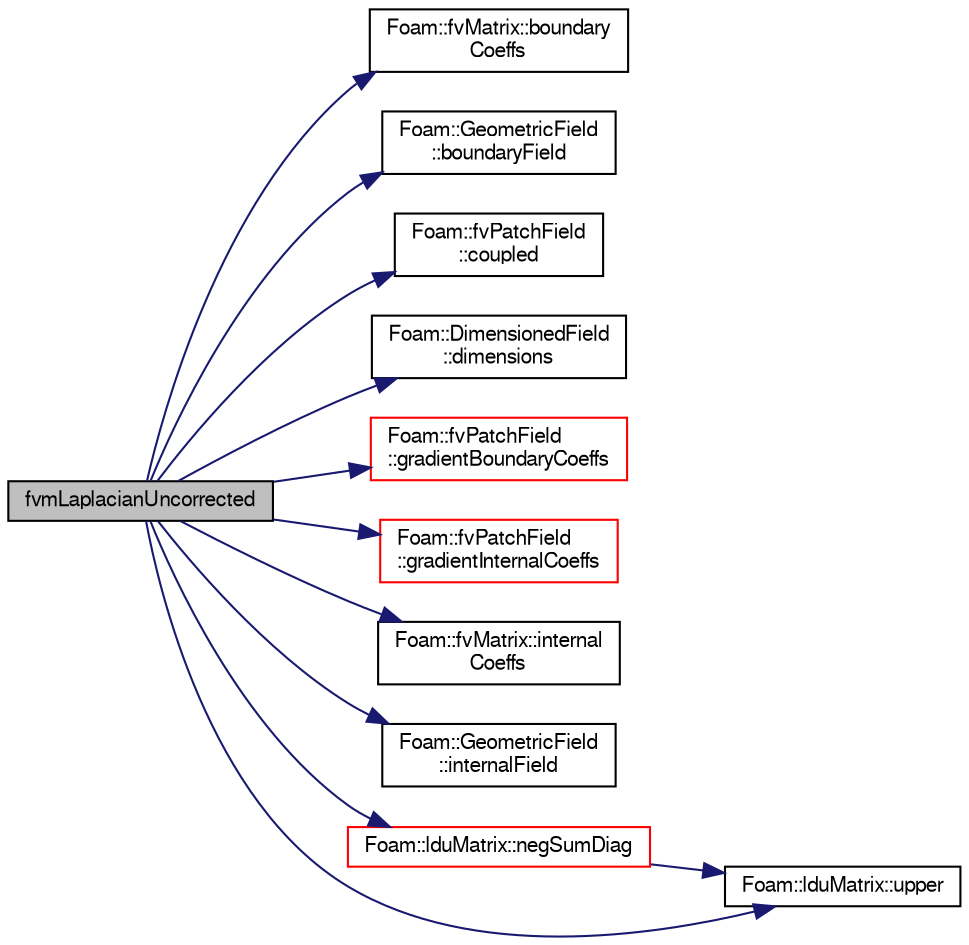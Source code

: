 digraph "fvmLaplacianUncorrected"
{
  bgcolor="transparent";
  edge [fontname="FreeSans",fontsize="10",labelfontname="FreeSans",labelfontsize="10"];
  node [fontname="FreeSans",fontsize="10",shape=record];
  rankdir="LR";
  Node1 [label="fvmLaplacianUncorrected",height=0.2,width=0.4,color="black", fillcolor="grey75", style="filled" fontcolor="black"];
  Node1 -> Node2 [color="midnightblue",fontsize="10",style="solid",fontname="FreeSans"];
  Node2 [label="Foam::fvMatrix::boundary\lCoeffs",height=0.2,width=0.4,color="black",URL="$a00850.html#a7afb1e50a188e5984f79504d63486d71",tooltip="fvBoundary scalar field containing pseudo-matrix coeffs "];
  Node1 -> Node3 [color="midnightblue",fontsize="10",style="solid",fontname="FreeSans"];
  Node3 [label="Foam::GeometricField\l::boundaryField",height=0.2,width=0.4,color="black",URL="$a00896.html#a3c6c1a789b48ea0c5e8bff64f9c14f2d",tooltip="Return reference to GeometricBoundaryField. "];
  Node1 -> Node4 [color="midnightblue",fontsize="10",style="solid",fontname="FreeSans"];
  Node4 [label="Foam::fvPatchField\l::coupled",height=0.2,width=0.4,color="black",URL="$a00861.html#acffd678e538fc569f301aacdb4f019b7",tooltip="Return true if this patch field is coupled. "];
  Node1 -> Node5 [color="midnightblue",fontsize="10",style="solid",fontname="FreeSans"];
  Node5 [label="Foam::DimensionedField\l::dimensions",height=0.2,width=0.4,color="black",URL="$a00511.html#a6098093e7de06370342a85cfae8b31f5",tooltip="Return dimensions. "];
  Node1 -> Node6 [color="midnightblue",fontsize="10",style="solid",fontname="FreeSans"];
  Node6 [label="Foam::fvPatchField\l::gradientBoundaryCoeffs",height=0.2,width=0.4,color="red",URL="$a00861.html#ac8b62beb35da92f57c686d9d7997ebcd",tooltip="Return the matrix source coefficients corresponding to the. "];
  Node1 -> Node7 [color="midnightblue",fontsize="10",style="solid",fontname="FreeSans"];
  Node7 [label="Foam::fvPatchField\l::gradientInternalCoeffs",height=0.2,width=0.4,color="red",URL="$a00861.html#a824eb17afcc38ad17a146e8e18ffde22",tooltip="Return the matrix diagonal coefficients corresponding to the. "];
  Node1 -> Node8 [color="midnightblue",fontsize="10",style="solid",fontname="FreeSans"];
  Node8 [label="Foam::fvMatrix::internal\lCoeffs",height=0.2,width=0.4,color="black",URL="$a00850.html#a70f63c0b305ac3c1b02423e6e5d28115",tooltip="fvBoundary scalar field containing pseudo-matrix coeffs "];
  Node1 -> Node9 [color="midnightblue",fontsize="10",style="solid",fontname="FreeSans"];
  Node9 [label="Foam::GeometricField\l::internalField",height=0.2,width=0.4,color="black",URL="$a00896.html#a9536140d36d69bbac40496f6b817aa0a",tooltip="Return internal field. "];
  Node1 -> Node10 [color="midnightblue",fontsize="10",style="solid",fontname="FreeSans"];
  Node10 [label="Foam::lduMatrix::negSumDiag",height=0.2,width=0.4,color="red",URL="$a01245.html#a7ad351a572b04686613ec1f9650ad95c"];
  Node10 -> Node11 [color="midnightblue",fontsize="10",style="solid",fontname="FreeSans"];
  Node11 [label="Foam::lduMatrix::upper",height=0.2,width=0.4,color="black",URL="$a01245.html#a11672a767f497e24dce3ff31da13d9d0"];
  Node1 -> Node11 [color="midnightblue",fontsize="10",style="solid",fontname="FreeSans"];
}
